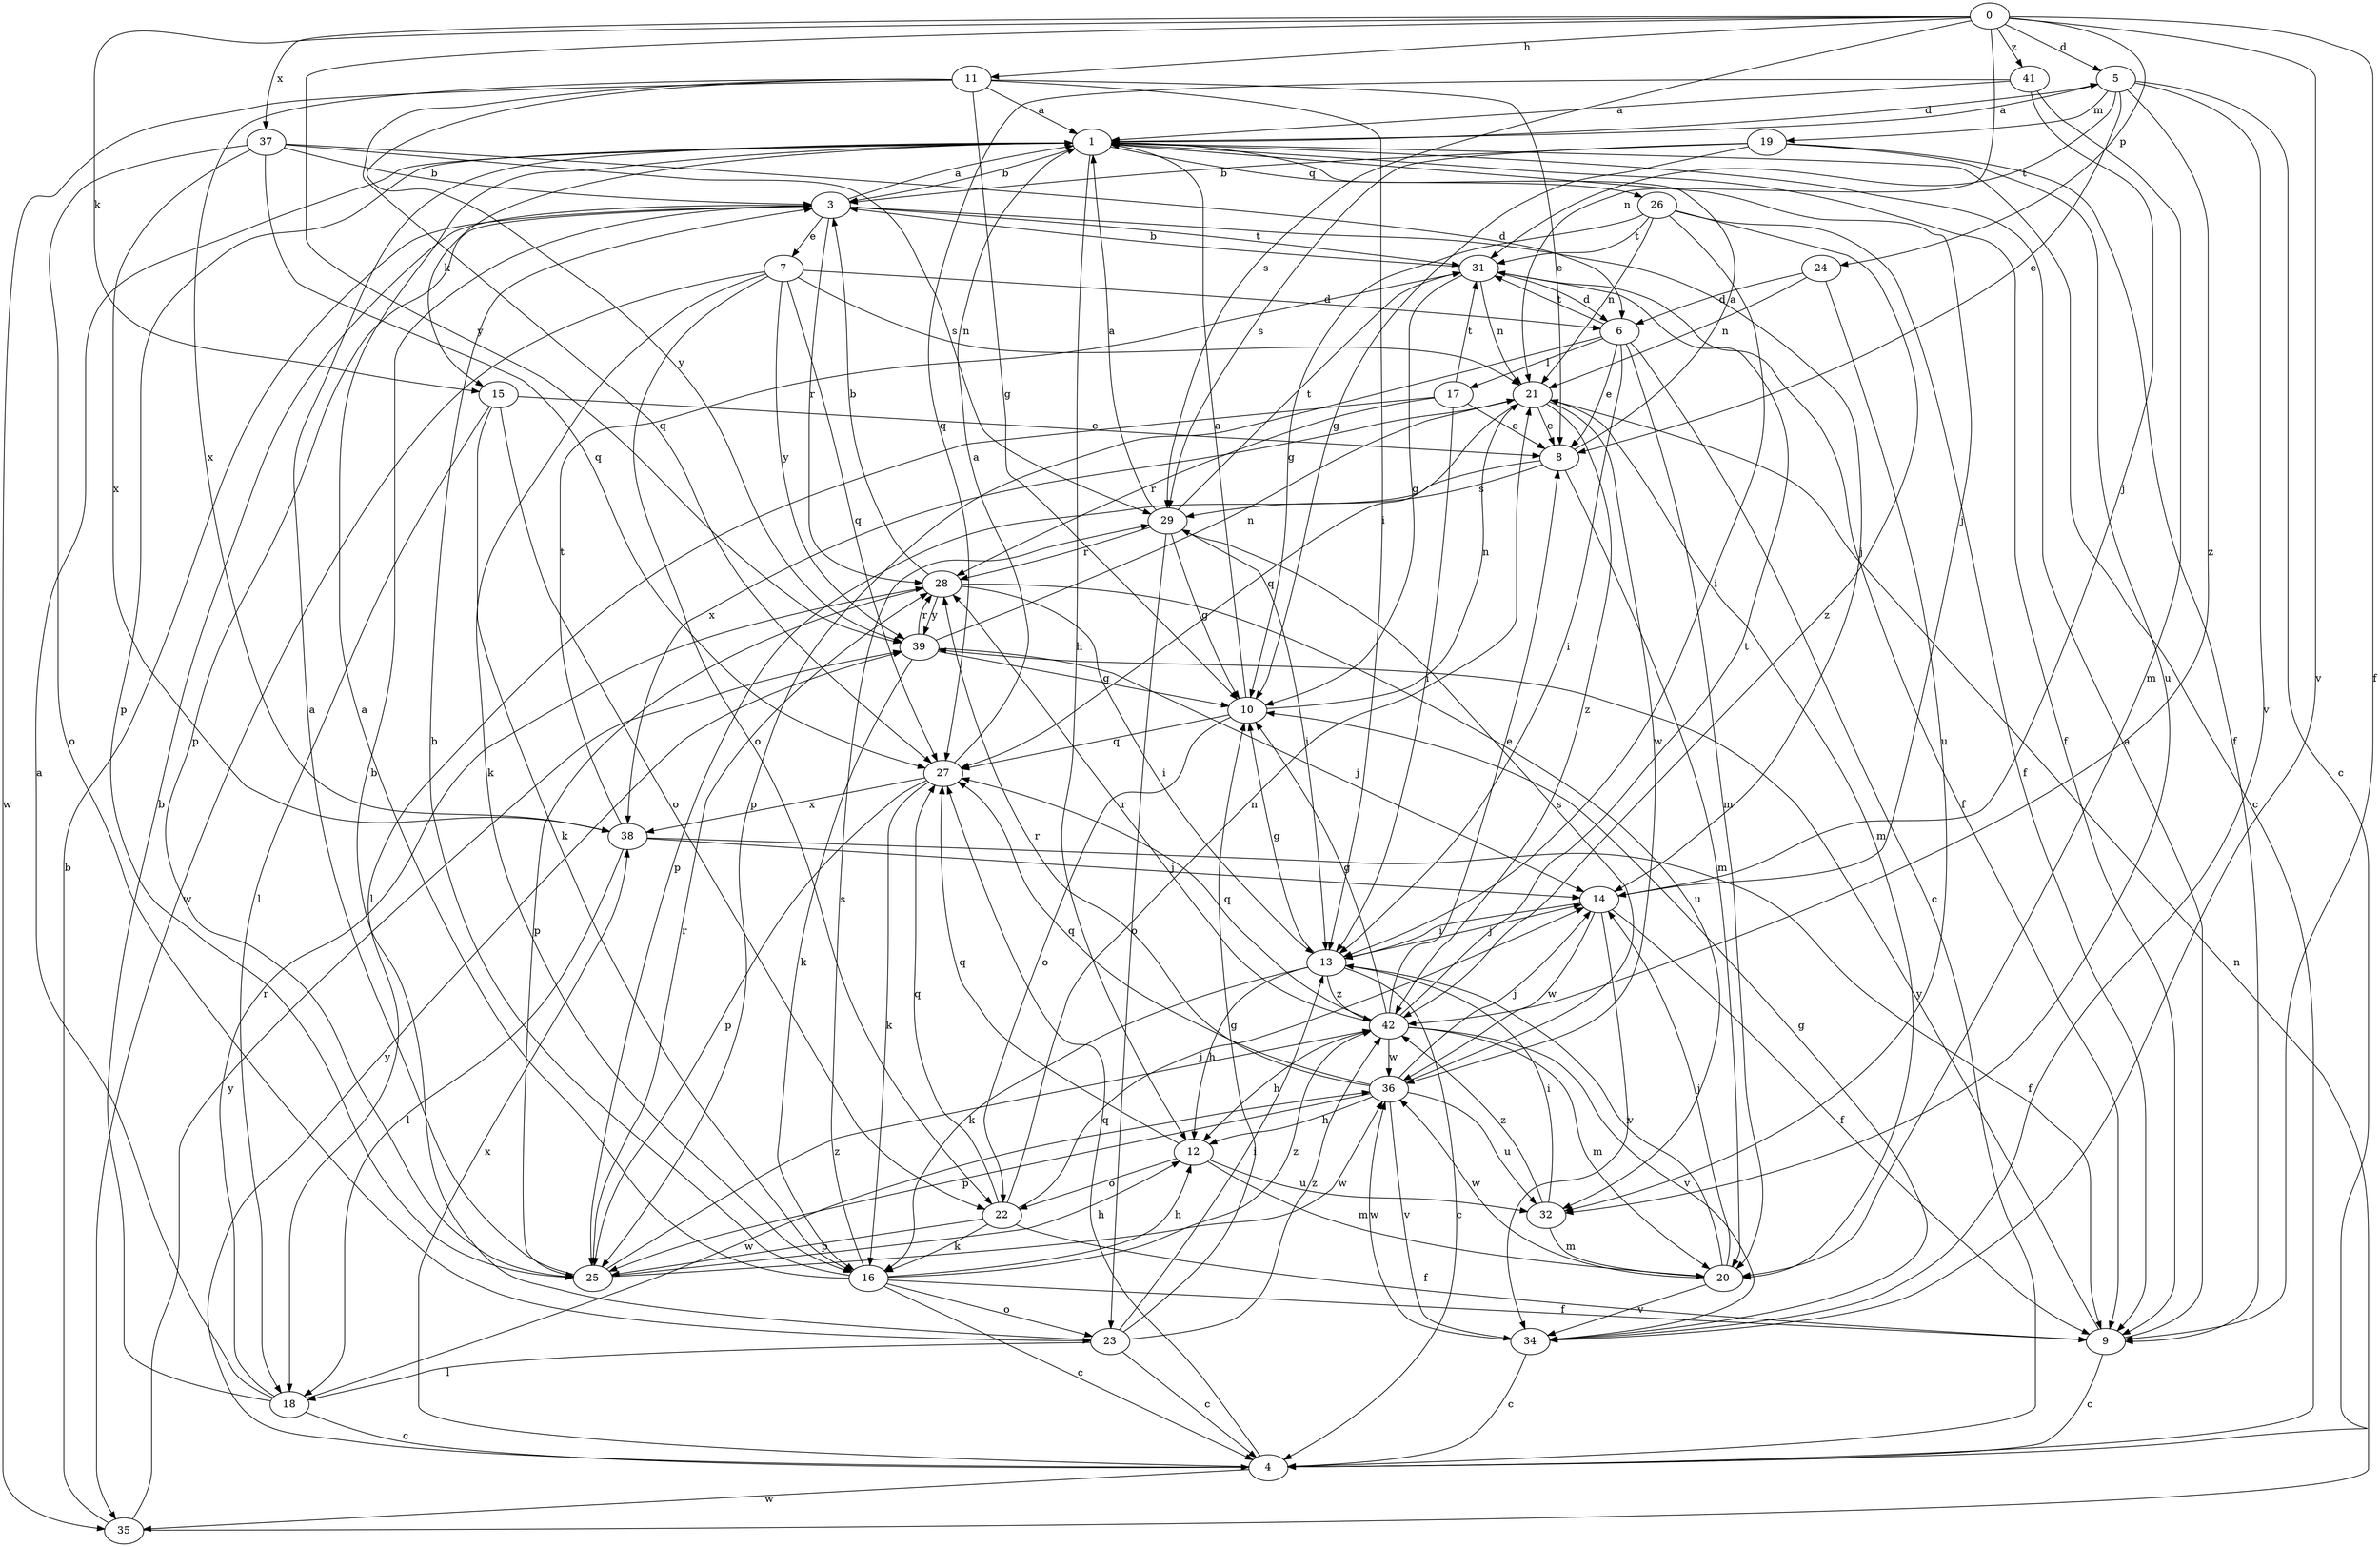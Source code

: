 strict digraph  {
0;
1;
3;
4;
5;
6;
7;
8;
9;
10;
11;
12;
13;
14;
15;
16;
17;
18;
19;
20;
21;
22;
23;
24;
25;
26;
27;
28;
29;
31;
32;
34;
35;
36;
37;
38;
39;
41;
42;
0 -> 5  [label=d];
0 -> 9  [label=f];
0 -> 11  [label=h];
0 -> 15  [label=k];
0 -> 21  [label=n];
0 -> 24  [label=p];
0 -> 29  [label=s];
0 -> 34  [label=v];
0 -> 37  [label=x];
0 -> 39  [label=y];
0 -> 41  [label=z];
1 -> 3  [label=b];
1 -> 4  [label=c];
1 -> 5  [label=d];
1 -> 9  [label=f];
1 -> 12  [label=h];
1 -> 14  [label=j];
1 -> 15  [label=k];
1 -> 25  [label=p];
1 -> 26  [label=q];
3 -> 1  [label=a];
3 -> 7  [label=e];
3 -> 14  [label=j];
3 -> 25  [label=p];
3 -> 28  [label=r];
3 -> 31  [label=t];
4 -> 27  [label=q];
4 -> 35  [label=w];
4 -> 38  [label=x];
4 -> 39  [label=y];
5 -> 1  [label=a];
5 -> 4  [label=c];
5 -> 8  [label=e];
5 -> 19  [label=m];
5 -> 31  [label=t];
5 -> 34  [label=v];
5 -> 42  [label=z];
6 -> 4  [label=c];
6 -> 8  [label=e];
6 -> 13  [label=i];
6 -> 17  [label=l];
6 -> 20  [label=m];
6 -> 25  [label=p];
6 -> 31  [label=t];
7 -> 6  [label=d];
7 -> 16  [label=k];
7 -> 21  [label=n];
7 -> 22  [label=o];
7 -> 27  [label=q];
7 -> 35  [label=w];
7 -> 39  [label=y];
8 -> 1  [label=a];
8 -> 20  [label=m];
8 -> 25  [label=p];
8 -> 29  [label=s];
9 -> 1  [label=a];
9 -> 4  [label=c];
9 -> 39  [label=y];
10 -> 1  [label=a];
10 -> 21  [label=n];
10 -> 22  [label=o];
10 -> 27  [label=q];
11 -> 1  [label=a];
11 -> 8  [label=e];
11 -> 10  [label=g];
11 -> 13  [label=i];
11 -> 27  [label=q];
11 -> 35  [label=w];
11 -> 38  [label=x];
11 -> 39  [label=y];
12 -> 20  [label=m];
12 -> 22  [label=o];
12 -> 27  [label=q];
12 -> 32  [label=u];
13 -> 4  [label=c];
13 -> 10  [label=g];
13 -> 12  [label=h];
13 -> 14  [label=j];
13 -> 16  [label=k];
13 -> 42  [label=z];
14 -> 9  [label=f];
14 -> 13  [label=i];
14 -> 34  [label=v];
14 -> 36  [label=w];
15 -> 8  [label=e];
15 -> 16  [label=k];
15 -> 18  [label=l];
15 -> 22  [label=o];
16 -> 1  [label=a];
16 -> 3  [label=b];
16 -> 4  [label=c];
16 -> 9  [label=f];
16 -> 12  [label=h];
16 -> 23  [label=o];
16 -> 29  [label=s];
16 -> 42  [label=z];
17 -> 8  [label=e];
17 -> 13  [label=i];
17 -> 18  [label=l];
17 -> 28  [label=r];
17 -> 31  [label=t];
18 -> 1  [label=a];
18 -> 3  [label=b];
18 -> 4  [label=c];
18 -> 28  [label=r];
18 -> 36  [label=w];
19 -> 3  [label=b];
19 -> 9  [label=f];
19 -> 10  [label=g];
19 -> 29  [label=s];
19 -> 32  [label=u];
20 -> 13  [label=i];
20 -> 14  [label=j];
20 -> 34  [label=v];
20 -> 36  [label=w];
21 -> 8  [label=e];
21 -> 20  [label=m];
21 -> 27  [label=q];
21 -> 36  [label=w];
21 -> 38  [label=x];
21 -> 42  [label=z];
22 -> 9  [label=f];
22 -> 14  [label=j];
22 -> 16  [label=k];
22 -> 21  [label=n];
22 -> 25  [label=p];
22 -> 27  [label=q];
23 -> 3  [label=b];
23 -> 4  [label=c];
23 -> 10  [label=g];
23 -> 13  [label=i];
23 -> 18  [label=l];
23 -> 42  [label=z];
24 -> 6  [label=d];
24 -> 21  [label=n];
24 -> 32  [label=u];
25 -> 1  [label=a];
25 -> 12  [label=h];
25 -> 28  [label=r];
25 -> 36  [label=w];
25 -> 42  [label=z];
26 -> 9  [label=f];
26 -> 10  [label=g];
26 -> 13  [label=i];
26 -> 21  [label=n];
26 -> 31  [label=t];
26 -> 42  [label=z];
27 -> 1  [label=a];
27 -> 16  [label=k];
27 -> 25  [label=p];
27 -> 38  [label=x];
28 -> 3  [label=b];
28 -> 13  [label=i];
28 -> 25  [label=p];
28 -> 32  [label=u];
28 -> 39  [label=y];
29 -> 1  [label=a];
29 -> 10  [label=g];
29 -> 13  [label=i];
29 -> 23  [label=o];
29 -> 28  [label=r];
29 -> 31  [label=t];
31 -> 3  [label=b];
31 -> 6  [label=d];
31 -> 9  [label=f];
31 -> 10  [label=g];
31 -> 21  [label=n];
32 -> 13  [label=i];
32 -> 20  [label=m];
32 -> 42  [label=z];
34 -> 4  [label=c];
34 -> 10  [label=g];
34 -> 36  [label=w];
35 -> 3  [label=b];
35 -> 21  [label=n];
35 -> 39  [label=y];
36 -> 12  [label=h];
36 -> 14  [label=j];
36 -> 25  [label=p];
36 -> 27  [label=q];
36 -> 28  [label=r];
36 -> 29  [label=s];
36 -> 32  [label=u];
36 -> 34  [label=v];
37 -> 3  [label=b];
37 -> 6  [label=d];
37 -> 23  [label=o];
37 -> 27  [label=q];
37 -> 29  [label=s];
37 -> 38  [label=x];
38 -> 9  [label=f];
38 -> 14  [label=j];
38 -> 18  [label=l];
38 -> 31  [label=t];
39 -> 10  [label=g];
39 -> 14  [label=j];
39 -> 16  [label=k];
39 -> 21  [label=n];
39 -> 28  [label=r];
41 -> 1  [label=a];
41 -> 14  [label=j];
41 -> 20  [label=m];
41 -> 27  [label=q];
42 -> 8  [label=e];
42 -> 10  [label=g];
42 -> 12  [label=h];
42 -> 20  [label=m];
42 -> 27  [label=q];
42 -> 28  [label=r];
42 -> 31  [label=t];
42 -> 34  [label=v];
42 -> 36  [label=w];
}
